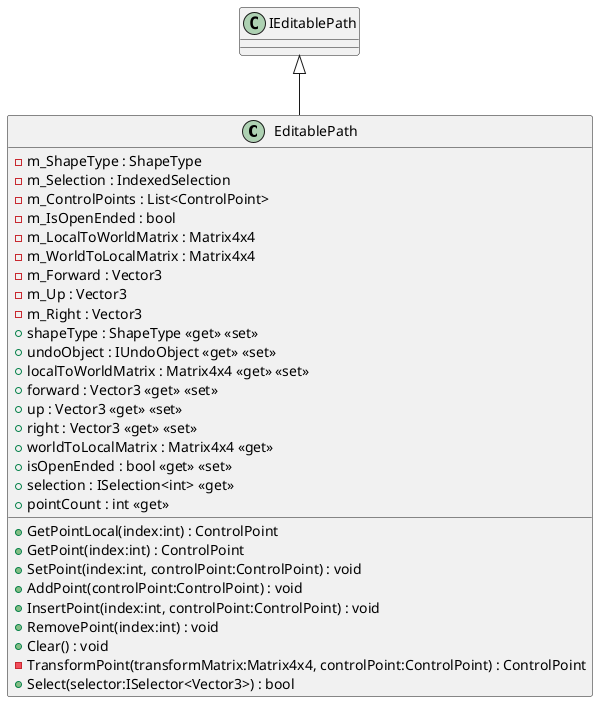 @startuml
class EditablePath {
    - m_ShapeType : ShapeType
    - m_Selection : IndexedSelection
    - m_ControlPoints : List<ControlPoint>
    - m_IsOpenEnded : bool
    - m_LocalToWorldMatrix : Matrix4x4
    - m_WorldToLocalMatrix : Matrix4x4
    - m_Forward : Vector3
    - m_Up : Vector3
    - m_Right : Vector3
    + shapeType : ShapeType <<get>> <<set>>
    + undoObject : IUndoObject <<get>> <<set>>
    + localToWorldMatrix : Matrix4x4 <<get>> <<set>>
    + forward : Vector3 <<get>> <<set>>
    + up : Vector3 <<get>> <<set>>
    + right : Vector3 <<get>> <<set>>
    + worldToLocalMatrix : Matrix4x4 <<get>>
    + isOpenEnded : bool <<get>> <<set>>
    + selection : ISelection<int> <<get>>
    + pointCount : int <<get>>
    + GetPointLocal(index:int) : ControlPoint
    + GetPoint(index:int) : ControlPoint
    + SetPoint(index:int, controlPoint:ControlPoint) : void
    + AddPoint(controlPoint:ControlPoint) : void
    + InsertPoint(index:int, controlPoint:ControlPoint) : void
    + RemovePoint(index:int) : void
    + Clear() : void
    - TransformPoint(transformMatrix:Matrix4x4, controlPoint:ControlPoint) : ControlPoint
    + Select(selector:ISelector<Vector3>) : bool
}
IEditablePath <|-- EditablePath
@enduml
